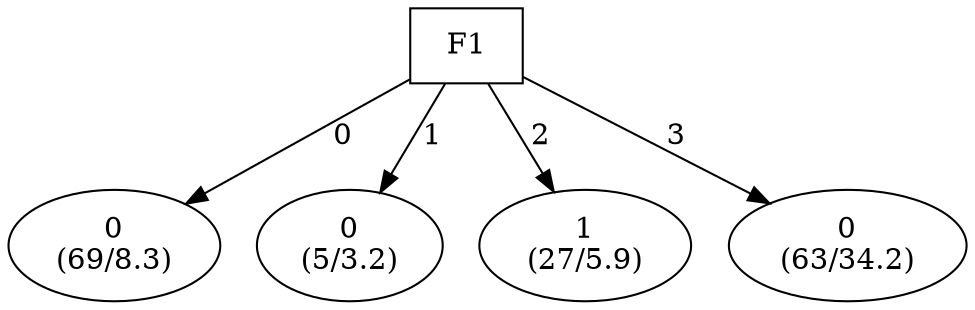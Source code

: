 digraph YaDT {
n0 [ shape=box, label="F1\n"]
n0 -> n1 [label="0"]
n1 [ shape=ellipse, label="0\n(69/8.3)"]
n0 -> n2 [label="1"]
n2 [ shape=ellipse, label="0\n(5/3.2)"]
n0 -> n3 [label="2"]
n3 [ shape=ellipse, label="1\n(27/5.9)"]
n0 -> n4 [label="3"]
n4 [ shape=ellipse, label="0\n(63/34.2)"]
}
